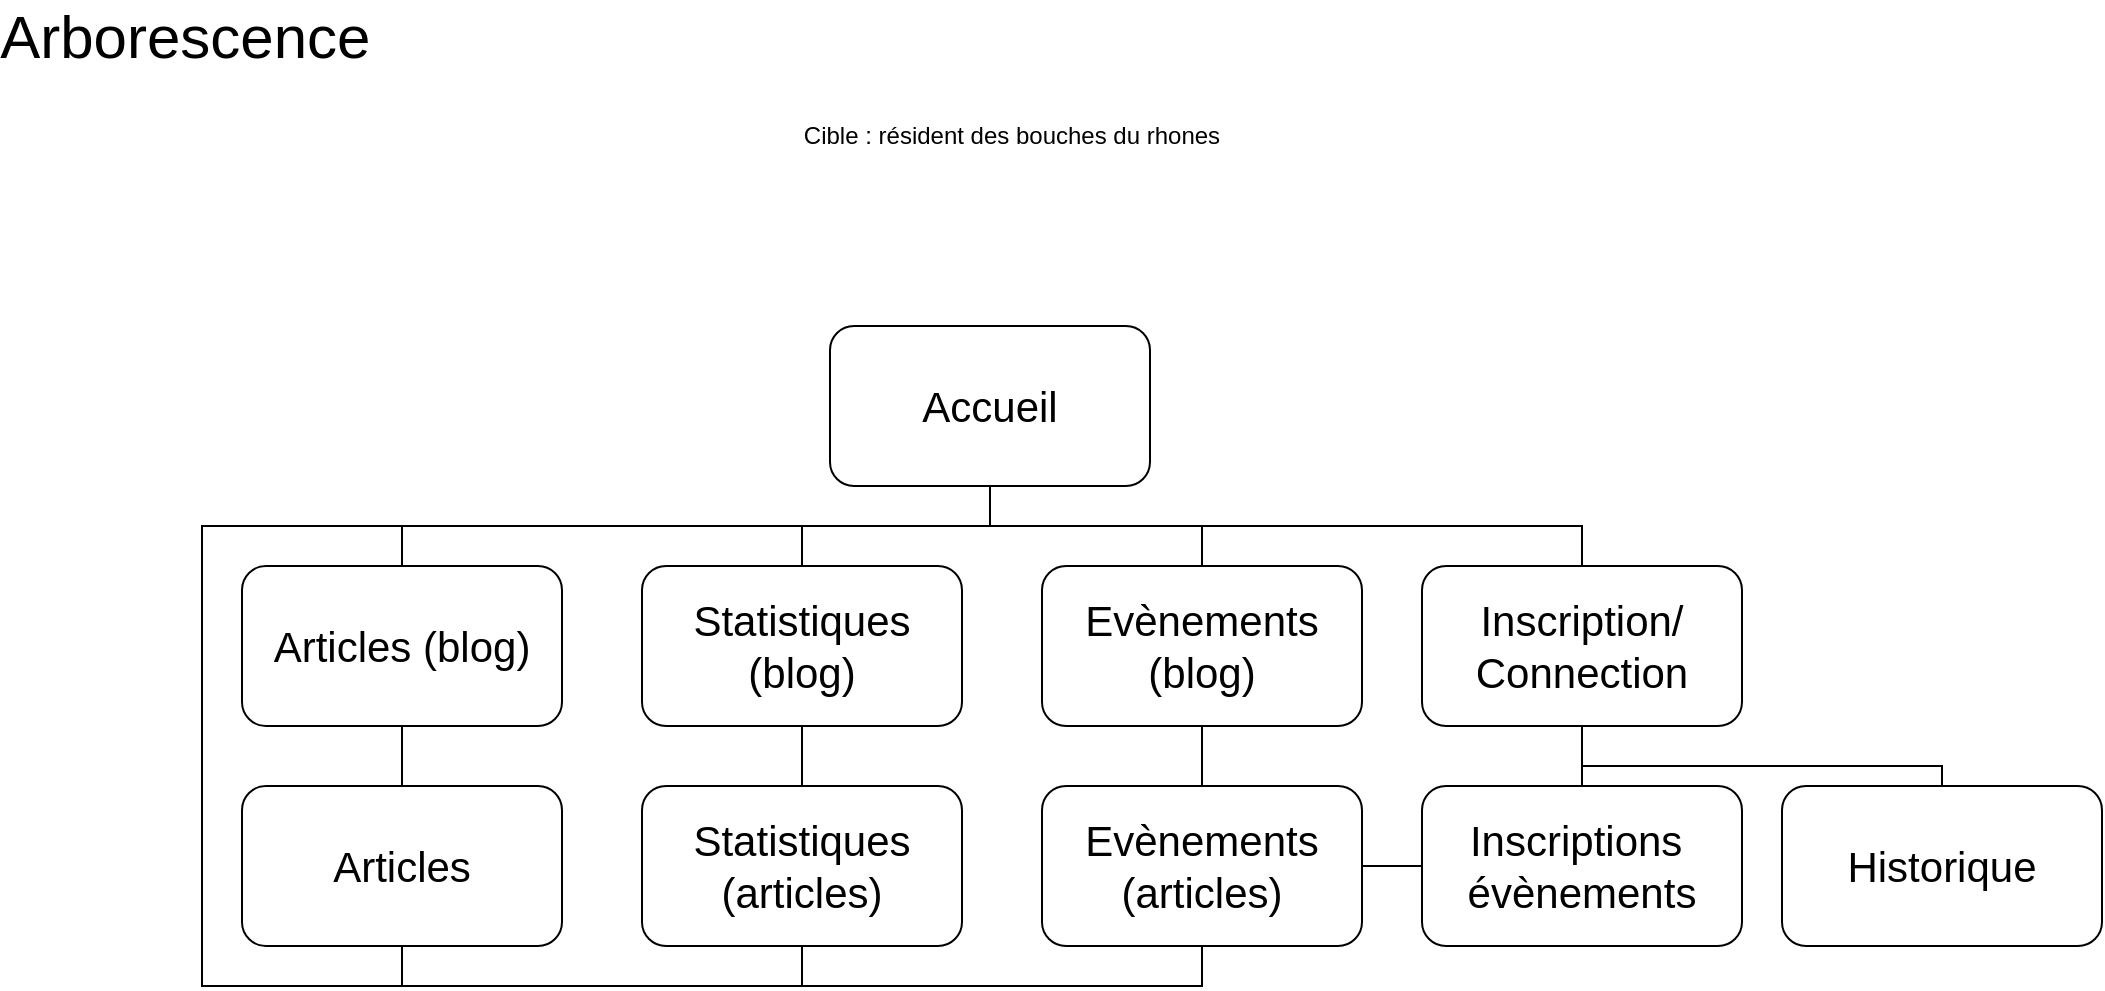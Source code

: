 <mxfile version="23.1.3" type="device">
  <diagram name="Page-1" id="3NOlI5YgGFhrqcbVbegV">
    <mxGraphModel dx="1434" dy="780" grid="1" gridSize="10" guides="1" tooltips="1" connect="1" arrows="1" fold="1" page="1" pageScale="1" pageWidth="1169" pageHeight="827" math="0" shadow="0">
      <root>
        <mxCell id="0" />
        <mxCell id="1" parent="0" />
        <mxCell id="WUT2AVNJbaeFNxMrnJXd-8" style="edgeStyle=orthogonalEdgeStyle;rounded=0;orthogonalLoop=1;jettySize=auto;html=1;exitX=0.5;exitY=1;exitDx=0;exitDy=0;endArrow=none;endFill=0;" parent="1" source="WUT2AVNJbaeFNxMrnJXd-1" target="WUT2AVNJbaeFNxMrnJXd-3" edge="1">
          <mxGeometry relative="1" as="geometry" />
        </mxCell>
        <mxCell id="WUT2AVNJbaeFNxMrnJXd-9" style="edgeStyle=orthogonalEdgeStyle;rounded=0;orthogonalLoop=1;jettySize=auto;html=1;exitX=0.5;exitY=0;exitDx=0;exitDy=0;entryX=0.5;entryY=0;entryDx=0;entryDy=0;endArrow=none;endFill=0;" parent="1" source="WUT2AVNJbaeFNxMrnJXd-5" target="WUT2AVNJbaeFNxMrnJXd-4" edge="1">
          <mxGeometry relative="1" as="geometry" />
        </mxCell>
        <mxCell id="WUT2AVNJbaeFNxMrnJXd-10" style="edgeStyle=orthogonalEdgeStyle;rounded=0;orthogonalLoop=1;jettySize=auto;html=1;exitX=0.5;exitY=1;exitDx=0;exitDy=0;endArrow=none;endFill=0;" parent="1" source="WUT2AVNJbaeFNxMrnJXd-1" target="WUT2AVNJbaeFNxMrnJXd-4" edge="1">
          <mxGeometry relative="1" as="geometry" />
        </mxCell>
        <mxCell id="WUT2AVNJbaeFNxMrnJXd-11" style="edgeStyle=orthogonalEdgeStyle;rounded=0;orthogonalLoop=1;jettySize=auto;html=1;exitX=0.5;exitY=1;exitDx=0;exitDy=0;entryX=0.5;entryY=0;entryDx=0;entryDy=0;endArrow=none;endFill=0;" parent="1" source="WUT2AVNJbaeFNxMrnJXd-1" target="WUT2AVNJbaeFNxMrnJXd-2" edge="1">
          <mxGeometry relative="1" as="geometry" />
        </mxCell>
        <mxCell id="WUT2AVNJbaeFNxMrnJXd-1" value="&lt;font style=&quot;font-size: 21px;&quot;&gt;Accueil&lt;/font&gt;" style="rounded=1;whiteSpace=wrap;html=1;" parent="1" vertex="1">
          <mxGeometry x="434.0" y="190" width="160" height="80" as="geometry" />
        </mxCell>
        <mxCell id="WUT2AVNJbaeFNxMrnJXd-18" style="edgeStyle=orthogonalEdgeStyle;rounded=0;orthogonalLoop=1;jettySize=auto;html=1;exitX=0.5;exitY=1;exitDx=0;exitDy=0;endArrow=none;endFill=0;" parent="1" source="WUT2AVNJbaeFNxMrnJXd-2" target="WUT2AVNJbaeFNxMrnJXd-17" edge="1">
          <mxGeometry relative="1" as="geometry" />
        </mxCell>
        <mxCell id="WUT2AVNJbaeFNxMrnJXd-2" value="&lt;span style=&quot;font-size: 21px;&quot;&gt;Articles (blog)&lt;/span&gt;" style="rounded=1;whiteSpace=wrap;html=1;" parent="1" vertex="1">
          <mxGeometry x="140" y="310" width="160" height="80" as="geometry" />
        </mxCell>
        <mxCell id="WUT2AVNJbaeFNxMrnJXd-20" style="edgeStyle=orthogonalEdgeStyle;rounded=0;orthogonalLoop=1;jettySize=auto;html=1;exitX=0.5;exitY=1;exitDx=0;exitDy=0;entryX=0.5;entryY=0;entryDx=0;entryDy=0;endArrow=none;endFill=0;" parent="1" source="WUT2AVNJbaeFNxMrnJXd-3" target="WUT2AVNJbaeFNxMrnJXd-19" edge="1">
          <mxGeometry relative="1" as="geometry" />
        </mxCell>
        <mxCell id="WUT2AVNJbaeFNxMrnJXd-3" value="&lt;span style=&quot;font-size: 21px;&quot;&gt;Statistiques (blog)&lt;/span&gt;" style="rounded=1;whiteSpace=wrap;html=1;" parent="1" vertex="1">
          <mxGeometry x="340" y="310" width="160" height="80" as="geometry" />
        </mxCell>
        <mxCell id="WUT2AVNJbaeFNxMrnJXd-22" style="edgeStyle=orthogonalEdgeStyle;rounded=0;orthogonalLoop=1;jettySize=auto;html=1;exitX=0.5;exitY=1;exitDx=0;exitDy=0;entryX=0.5;entryY=0;entryDx=0;entryDy=0;endArrow=none;endFill=0;" parent="1" source="WUT2AVNJbaeFNxMrnJXd-4" target="WUT2AVNJbaeFNxMrnJXd-21" edge="1">
          <mxGeometry relative="1" as="geometry" />
        </mxCell>
        <mxCell id="WUT2AVNJbaeFNxMrnJXd-4" value="&lt;span style=&quot;font-size: 21px;&quot;&gt;Evènements&lt;br&gt;(blog)&lt;br&gt;&lt;/span&gt;" style="rounded=1;whiteSpace=wrap;html=1;" parent="1" vertex="1">
          <mxGeometry x="540" y="310" width="160" height="80" as="geometry" />
        </mxCell>
        <mxCell id="WUT2AVNJbaeFNxMrnJXd-12" style="edgeStyle=orthogonalEdgeStyle;rounded=0;orthogonalLoop=1;jettySize=auto;html=1;exitX=0.5;exitY=1;exitDx=0;exitDy=0;entryX=0.5;entryY=0;entryDx=0;entryDy=0;endArrow=none;endFill=0;" parent="1" source="WUT2AVNJbaeFNxMrnJXd-5" target="WUT2AVNJbaeFNxMrnJXd-6" edge="1">
          <mxGeometry relative="1" as="geometry">
            <Array as="points">
              <mxPoint x="810" y="410" />
              <mxPoint x="990" y="410" />
            </Array>
          </mxGeometry>
        </mxCell>
        <mxCell id="WUT2AVNJbaeFNxMrnJXd-13" style="edgeStyle=orthogonalEdgeStyle;rounded=0;orthogonalLoop=1;jettySize=auto;html=1;exitX=0.5;exitY=1;exitDx=0;exitDy=0;entryX=0.5;entryY=0;entryDx=0;entryDy=0;endArrow=none;endFill=0;" parent="1" source="WUT2AVNJbaeFNxMrnJXd-5" target="WUT2AVNJbaeFNxMrnJXd-7" edge="1">
          <mxGeometry relative="1" as="geometry" />
        </mxCell>
        <mxCell id="WUT2AVNJbaeFNxMrnJXd-5" value="&lt;span style=&quot;font-size: 21px;&quot;&gt;Inscription/&lt;br&gt;Connection&lt;/span&gt;" style="rounded=1;whiteSpace=wrap;html=1;" parent="1" vertex="1">
          <mxGeometry x="730" y="310" width="160" height="80" as="geometry" />
        </mxCell>
        <mxCell id="WUT2AVNJbaeFNxMrnJXd-6" value="&lt;span style=&quot;font-size: 21px;&quot;&gt;Historique&lt;/span&gt;" style="rounded=1;whiteSpace=wrap;html=1;" parent="1" vertex="1">
          <mxGeometry x="910" y="420" width="160" height="80" as="geometry" />
        </mxCell>
        <mxCell id="WUT2AVNJbaeFNxMrnJXd-7" value="&lt;span style=&quot;font-size: 21px;&quot;&gt;Inscriptions&amp;nbsp;&lt;br&gt;évènements&lt;/span&gt;" style="rounded=1;whiteSpace=wrap;html=1;" parent="1" vertex="1">
          <mxGeometry x="730" y="420" width="160" height="80" as="geometry" />
        </mxCell>
        <mxCell id="WUT2AVNJbaeFNxMrnJXd-25" style="edgeStyle=orthogonalEdgeStyle;rounded=0;orthogonalLoop=1;jettySize=auto;html=1;exitX=0.5;exitY=1;exitDx=0;exitDy=0;entryX=0.5;entryY=1;entryDx=0;entryDy=0;endArrow=none;endFill=0;" parent="1" source="WUT2AVNJbaeFNxMrnJXd-17" target="WUT2AVNJbaeFNxMrnJXd-1" edge="1">
          <mxGeometry relative="1" as="geometry">
            <mxPoint x="530" y="280" as="targetPoint" />
            <Array as="points">
              <mxPoint x="220" y="520" />
              <mxPoint x="120" y="520" />
              <mxPoint x="120" y="290" />
              <mxPoint x="514" y="290" />
            </Array>
          </mxGeometry>
        </mxCell>
        <mxCell id="WUT2AVNJbaeFNxMrnJXd-17" value="&lt;span style=&quot;font-size: 21px;&quot;&gt;Articles&lt;/span&gt;" style="rounded=1;whiteSpace=wrap;html=1;" parent="1" vertex="1">
          <mxGeometry x="140" y="420" width="160" height="80" as="geometry" />
        </mxCell>
        <mxCell id="WUT2AVNJbaeFNxMrnJXd-26" style="edgeStyle=orthogonalEdgeStyle;rounded=0;orthogonalLoop=1;jettySize=auto;html=1;exitX=0.5;exitY=1;exitDx=0;exitDy=0;entryX=0.5;entryY=1;entryDx=0;entryDy=0;endArrow=none;endFill=0;" parent="1" source="WUT2AVNJbaeFNxMrnJXd-19" target="WUT2AVNJbaeFNxMrnJXd-17" edge="1">
          <mxGeometry relative="1" as="geometry" />
        </mxCell>
        <mxCell id="WUT2AVNJbaeFNxMrnJXd-19" value="&lt;span style=&quot;font-size: 21px;&quot;&gt;Statistiques (articles)&lt;/span&gt;" style="rounded=1;whiteSpace=wrap;html=1;" parent="1" vertex="1">
          <mxGeometry x="340" y="420" width="160" height="80" as="geometry" />
        </mxCell>
        <mxCell id="WUT2AVNJbaeFNxMrnJXd-24" style="edgeStyle=orthogonalEdgeStyle;rounded=0;orthogonalLoop=1;jettySize=auto;html=1;exitX=1;exitY=0.5;exitDx=0;exitDy=0;endArrow=none;endFill=0;" parent="1" source="WUT2AVNJbaeFNxMrnJXd-21" target="WUT2AVNJbaeFNxMrnJXd-7" edge="1">
          <mxGeometry relative="1" as="geometry" />
        </mxCell>
        <mxCell id="WUT2AVNJbaeFNxMrnJXd-27" style="edgeStyle=orthogonalEdgeStyle;rounded=0;orthogonalLoop=1;jettySize=auto;html=1;exitX=0.5;exitY=1;exitDx=0;exitDy=0;entryX=0.5;entryY=1;entryDx=0;entryDy=0;endArrow=none;endFill=0;" parent="1" source="WUT2AVNJbaeFNxMrnJXd-21" target="WUT2AVNJbaeFNxMrnJXd-19" edge="1">
          <mxGeometry relative="1" as="geometry" />
        </mxCell>
        <mxCell id="WUT2AVNJbaeFNxMrnJXd-21" value="&lt;span style=&quot;font-size: 21px;&quot;&gt;Evènements&lt;br&gt;(articles)&lt;/span&gt;" style="rounded=1;whiteSpace=wrap;html=1;" parent="1" vertex="1">
          <mxGeometry x="540" y="420" width="160" height="80" as="geometry" />
        </mxCell>
        <mxCell id="WUT2AVNJbaeFNxMrnJXd-33" value="&lt;font style=&quot;font-size: 30px;&quot;&gt;Arborescence&amp;nbsp;&amp;nbsp;&lt;/font&gt;" style="text;html=1;align=center;verticalAlign=middle;whiteSpace=wrap;rounded=0;" parent="1" vertex="1">
          <mxGeometry x="90" y="30" width="60" height="30" as="geometry" />
        </mxCell>
        <mxCell id="cN3DZ_V7nxuyyjBycijB-2" value="Cible : résident des bouches du rhones" style="text;html=1;align=center;verticalAlign=middle;whiteSpace=wrap;rounded=0;" vertex="1" parent="1">
          <mxGeometry x="310" y="40" width="430" height="110" as="geometry" />
        </mxCell>
      </root>
    </mxGraphModel>
  </diagram>
</mxfile>
